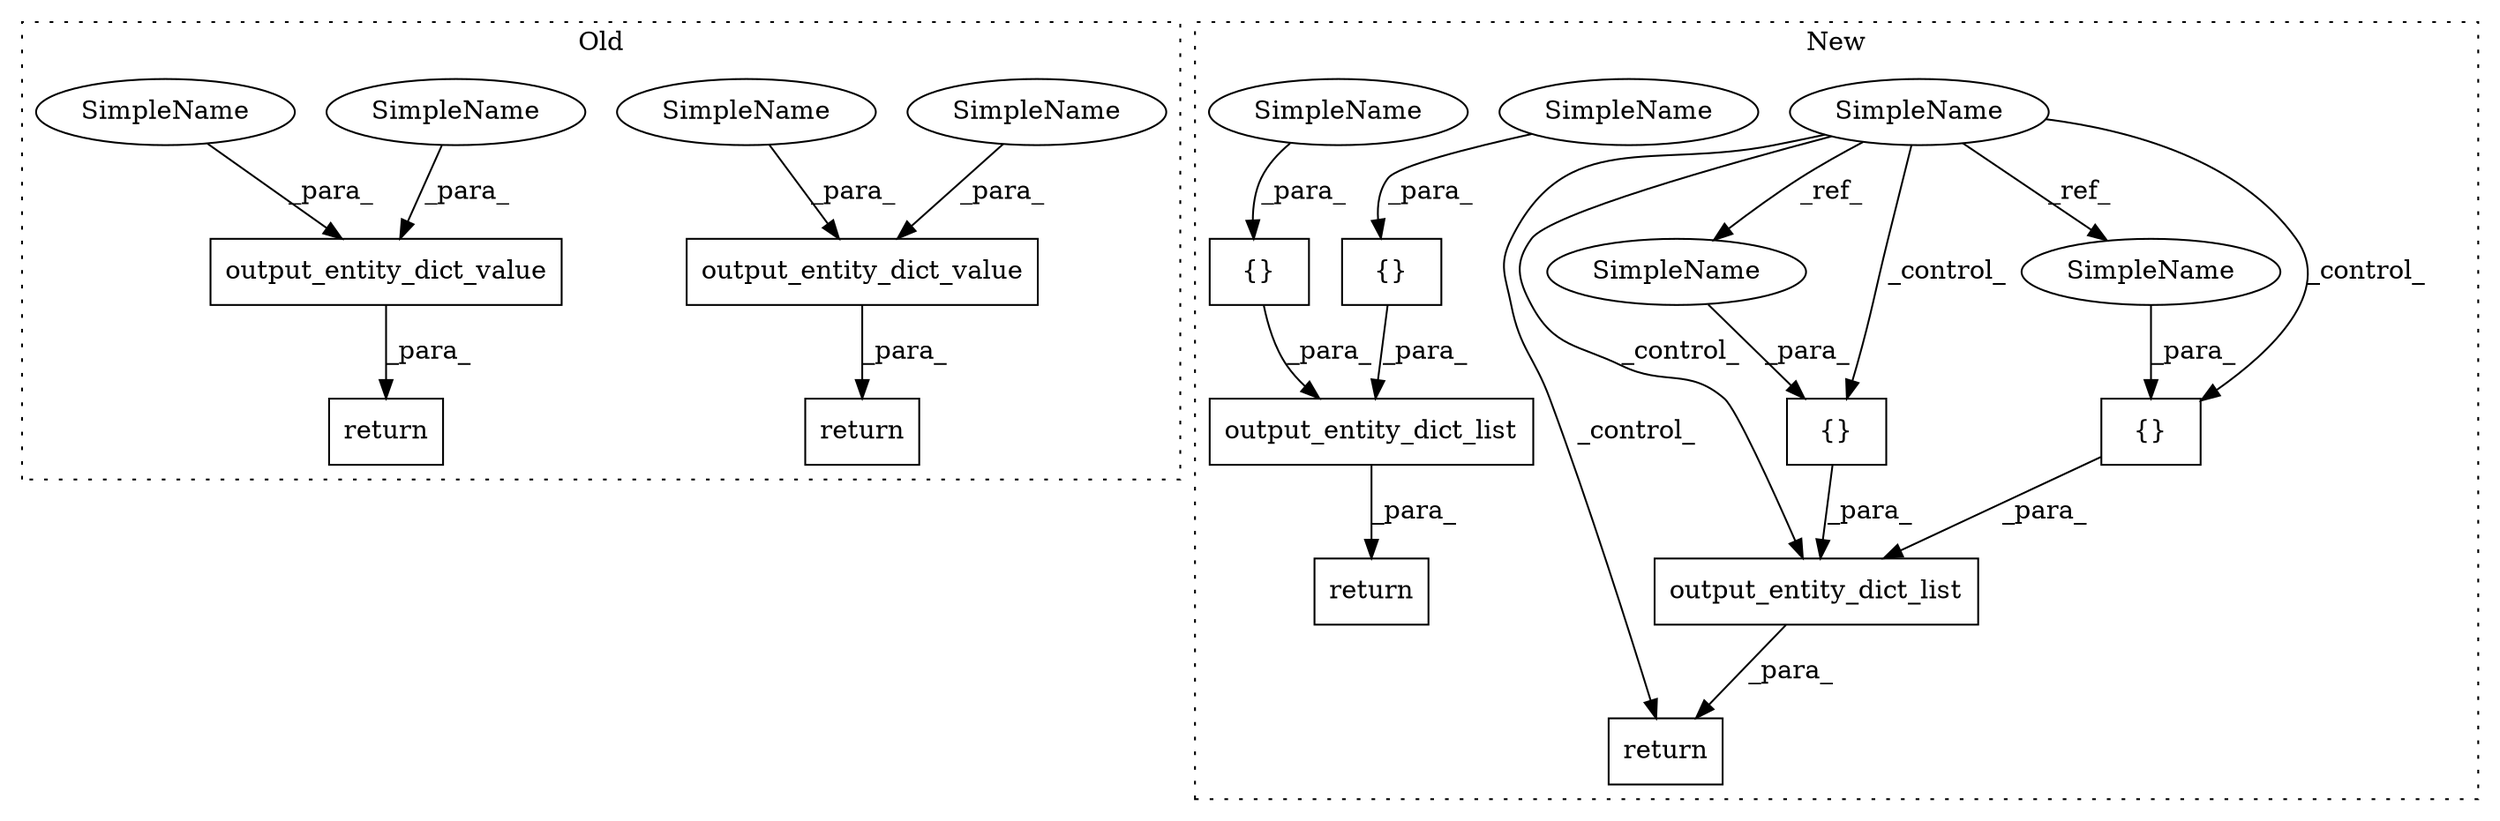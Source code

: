 digraph G {
subgraph cluster0 {
1 [label="return" a="41" s="6460" l="7" shape="box"];
3 [label="output_entity_dict_value" a="32" s="6467,6559" l="25,1" shape="box"];
7 [label="output_entity_dict_value" a="32" s="6979,7053" l="25,1" shape="box"];
11 [label="return" a="41" s="6972" l="7" shape="box"];
14 [label="SimpleName" a="42" s="6492" l="16" shape="ellipse"];
15 [label="SimpleName" a="42" s="6509" l="16" shape="ellipse"];
20 [label="SimpleName" a="42" s="7019" l="14" shape="ellipse"];
21 [label="SimpleName" a="42" s="7004" l="14" shape="ellipse"];
label = "Old";
style="dotted";
}
subgraph cluster1 {
2 [label="output_entity_dict_list" a="32" s="6597,6710" l="24,1" shape="box"];
4 [label="{}" a="4" s="6630,6647" l="1,1" shape="box"];
5 [label="return" a="41" s="6590" l="7" shape="box"];
6 [label="{}" a="4" s="6658,6675" l="1,1" shape="box"];
8 [label="output_entity_dict_list" a="32" s="7130,7225" l="24,1" shape="box"];
9 [label="SimpleName" a="42" s="5850" l="14" shape="ellipse"];
10 [label="{}" a="4" s="7189,7204" l="1,1" shape="box"];
12 [label="return" a="41" s="7123" l="7" shape="box"];
13 [label="{}" a="4" s="7163,7178" l="1,1" shape="box"];
16 [label="SimpleName" a="42" s="7190" l="14" shape="ellipse"];
17 [label="SimpleName" a="42" s="7164" l="14" shape="ellipse"];
18 [label="SimpleName" a="42" s="6631" l="16" shape="ellipse"];
19 [label="SimpleName" a="42" s="6659" l="16" shape="ellipse"];
label = "New";
style="dotted";
}
2 -> 5 [label="_para_"];
3 -> 1 [label="_para_"];
4 -> 2 [label="_para_"];
6 -> 2 [label="_para_"];
7 -> 11 [label="_para_"];
8 -> 12 [label="_para_"];
9 -> 10 [label="_control_"];
9 -> 16 [label="_ref_"];
9 -> 17 [label="_ref_"];
9 -> 8 [label="_control_"];
9 -> 12 [label="_control_"];
9 -> 13 [label="_control_"];
10 -> 8 [label="_para_"];
13 -> 8 [label="_para_"];
14 -> 3 [label="_para_"];
15 -> 3 [label="_para_"];
16 -> 10 [label="_para_"];
17 -> 13 [label="_para_"];
18 -> 4 [label="_para_"];
19 -> 6 [label="_para_"];
20 -> 7 [label="_para_"];
21 -> 7 [label="_para_"];
}